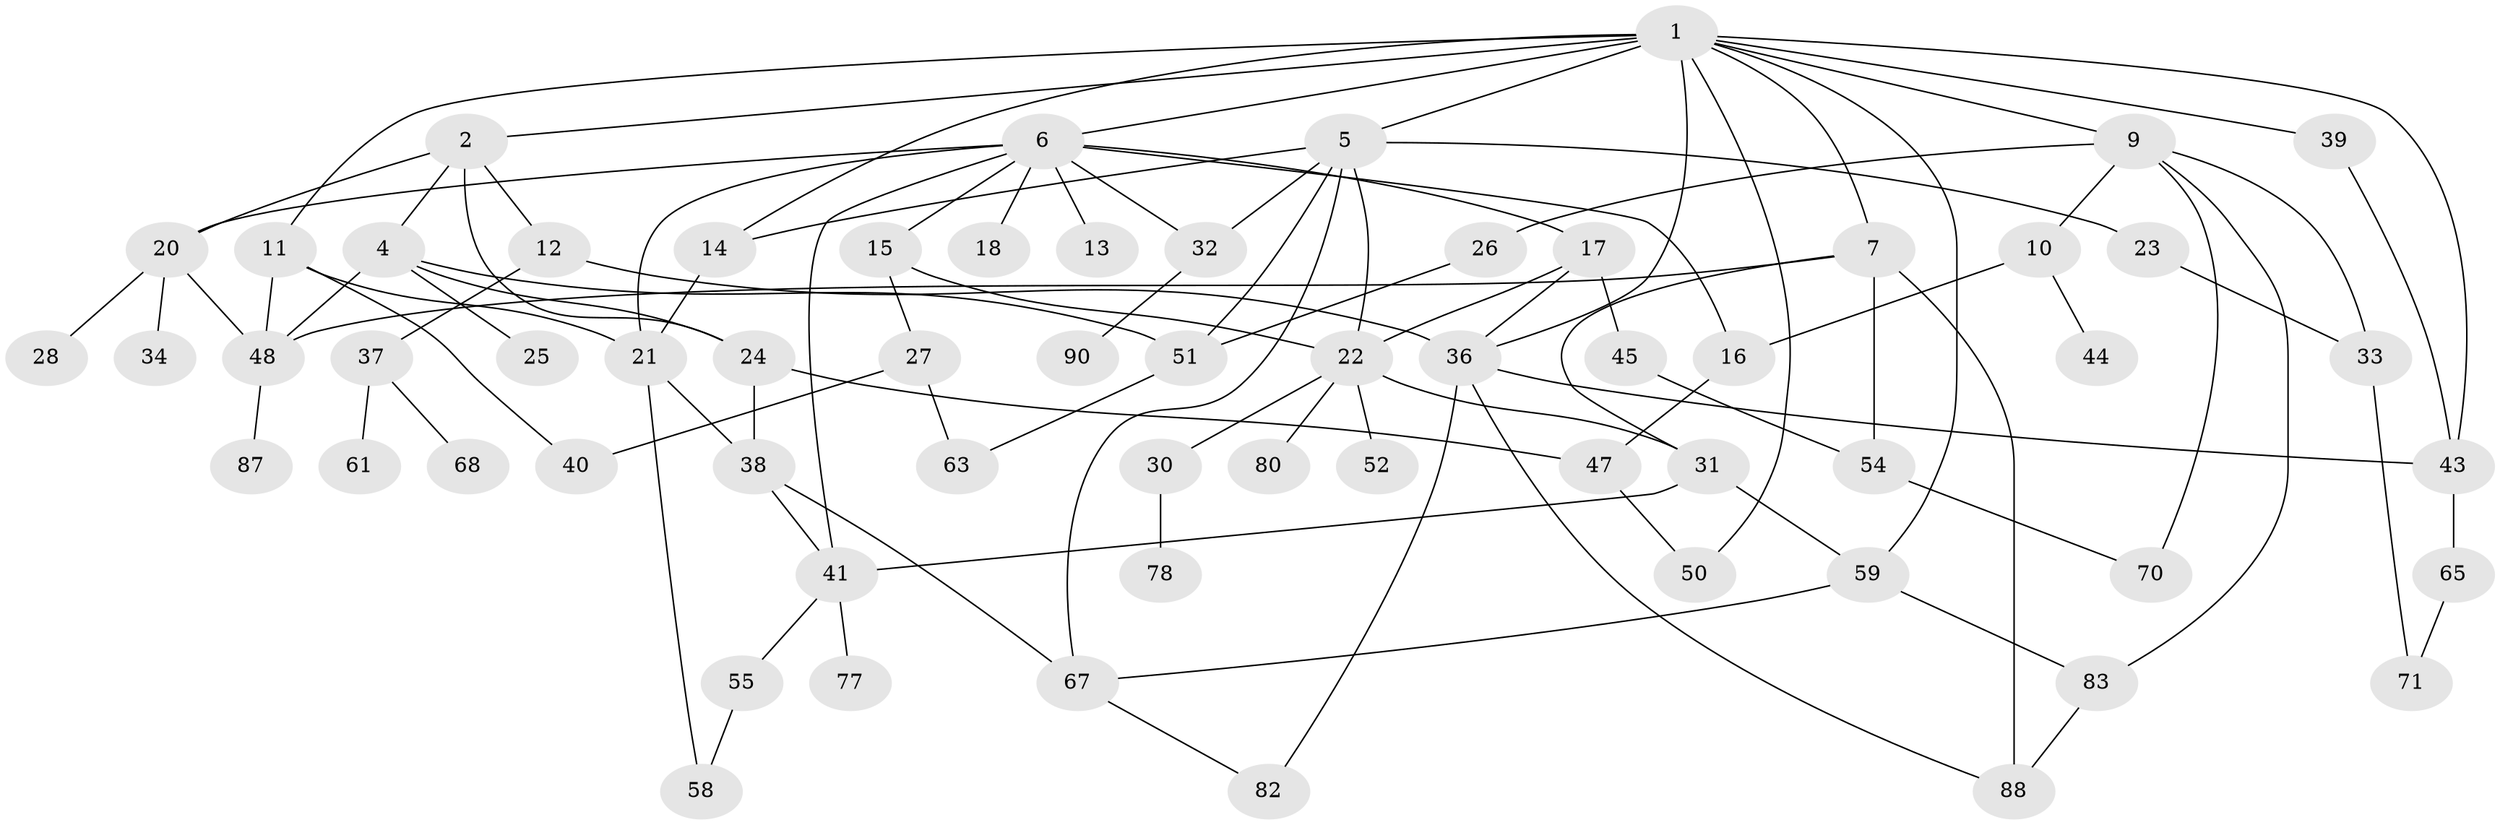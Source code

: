 // Generated by graph-tools (version 1.1) at 2025/51/02/27/25 19:51:38]
// undirected, 63 vertices, 100 edges
graph export_dot {
graph [start="1"]
  node [color=gray90,style=filled];
  1 [super="+3"];
  2 [super="+42"];
  4;
  5 [super="+29"];
  6 [super="+46"];
  7 [super="+8"];
  9 [super="+19"];
  10;
  11 [super="+89"];
  12;
  13;
  14;
  15 [super="+86"];
  16;
  17;
  18;
  20;
  21 [super="+91"];
  22 [super="+57"];
  23 [super="+53"];
  24 [super="+66"];
  25 [super="+84"];
  26;
  27;
  28;
  30;
  31 [super="+75"];
  32;
  33 [super="+35"];
  34;
  36 [super="+60"];
  37;
  38;
  39;
  40 [super="+81"];
  41 [super="+49"];
  43;
  44;
  45;
  47 [super="+56"];
  48 [super="+62"];
  50 [super="+74"];
  51 [super="+73"];
  52;
  54;
  55 [super="+76"];
  58 [super="+64"];
  59 [super="+79"];
  61 [super="+69"];
  63 [super="+85"];
  65;
  67 [super="+72"];
  68;
  70;
  71;
  77;
  78;
  80;
  82;
  83;
  87;
  88;
  90;
  1 -- 2;
  1 -- 6;
  1 -- 7;
  1 -- 39;
  1 -- 43;
  1 -- 50;
  1 -- 59;
  1 -- 14 [weight=2];
  1 -- 36;
  1 -- 5;
  1 -- 9;
  1 -- 11;
  2 -- 4;
  2 -- 12;
  2 -- 20;
  2 -- 24;
  4 -- 25;
  4 -- 48;
  4 -- 51;
  4 -- 24;
  5 -- 14;
  5 -- 23;
  5 -- 32;
  5 -- 22;
  5 -- 51;
  5 -- 67;
  6 -- 13;
  6 -- 15;
  6 -- 16;
  6 -- 17;
  6 -- 18;
  6 -- 32;
  6 -- 20;
  6 -- 21;
  6 -- 41;
  7 -- 31;
  7 -- 54;
  7 -- 88;
  7 -- 48;
  9 -- 10;
  9 -- 70;
  9 -- 83;
  9 -- 26;
  9 -- 33;
  10 -- 44;
  10 -- 16;
  11 -- 40;
  11 -- 48;
  11 -- 21;
  12 -- 37;
  12 -- 36;
  14 -- 21;
  15 -- 27;
  15 -- 22;
  16 -- 47;
  17 -- 22;
  17 -- 36;
  17 -- 45;
  20 -- 28;
  20 -- 34;
  20 -- 48;
  21 -- 58;
  21 -- 38;
  22 -- 30;
  22 -- 52;
  22 -- 80;
  22 -- 31;
  23 -- 33;
  24 -- 38;
  24 -- 47;
  26 -- 51;
  27 -- 40;
  27 -- 63;
  30 -- 78;
  31 -- 41;
  31 -- 59;
  32 -- 90;
  33 -- 71;
  36 -- 82;
  36 -- 43;
  36 -- 88;
  37 -- 61;
  37 -- 68;
  38 -- 67 [weight=2];
  38 -- 41;
  39 -- 43;
  41 -- 55;
  41 -- 77;
  43 -- 65;
  45 -- 54;
  47 -- 50;
  48 -- 87;
  51 -- 63;
  54 -- 70;
  55 -- 58;
  59 -- 67;
  59 -- 83;
  65 -- 71;
  67 -- 82;
  83 -- 88;
}
